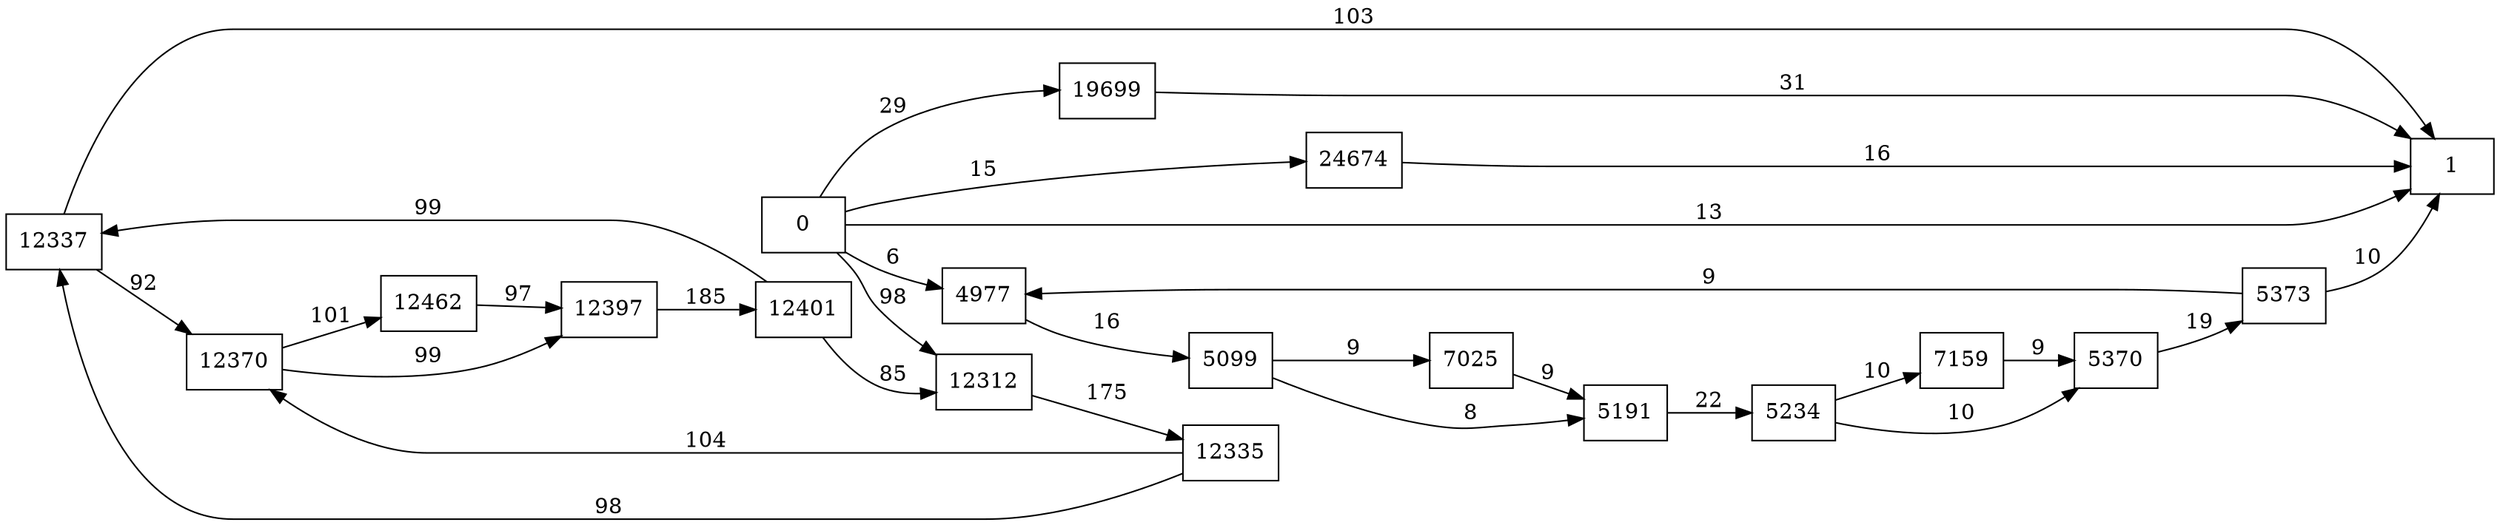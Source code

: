 digraph {
	graph [rankdir=LR]
	node [shape=rectangle]
	4977 -> 5099 [label=16]
	5099 -> 5191 [label=8]
	5099 -> 7025 [label=9]
	5191 -> 5234 [label=22]
	5234 -> 5370 [label=10]
	5234 -> 7159 [label=10]
	5370 -> 5373 [label=19]
	5373 -> 4977 [label=9]
	5373 -> 1 [label=10]
	7025 -> 5191 [label=9]
	7159 -> 5370 [label=9]
	12312 -> 12335 [label=175]
	12335 -> 12337 [label=98]
	12335 -> 12370 [label=104]
	12337 -> 12370 [label=92]
	12337 -> 1 [label=103]
	12370 -> 12397 [label=99]
	12370 -> 12462 [label=101]
	12397 -> 12401 [label=185]
	12401 -> 12312 [label=85]
	12401 -> 12337 [label=99]
	12462 -> 12397 [label=97]
	19699 -> 1 [label=31]
	24674 -> 1 [label=16]
	0 -> 4977 [label=6]
	0 -> 1 [label=13]
	0 -> 12312 [label=98]
	0 -> 19699 [label=29]
	0 -> 24674 [label=15]
}
